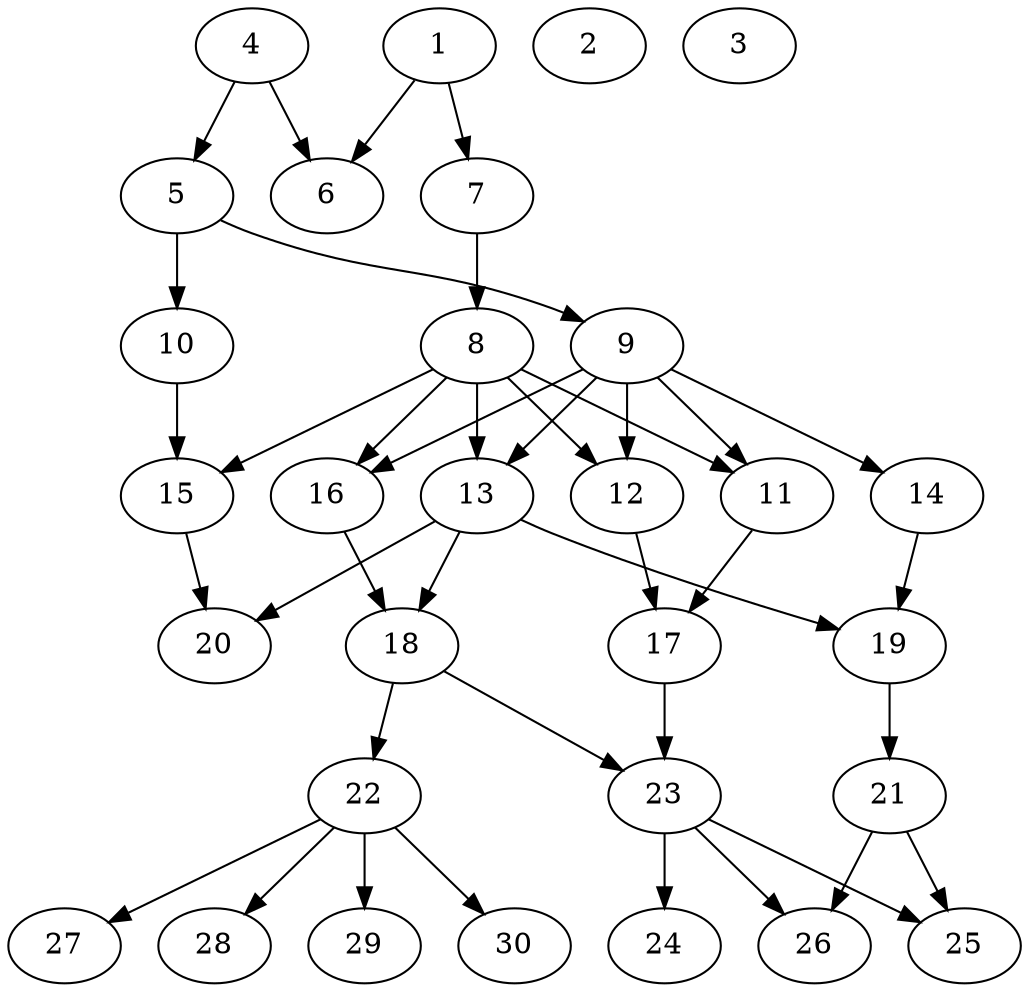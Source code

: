 // DAG (tier=2-normal, mode=data, n=30, ccr=0.415, fat=0.527, density=0.505, regular=0.527, jump=0.115, mindata=2097152, maxdata=16777216)
// DAG automatically generated by daggen at Sun Aug 24 16:33:34 2025
// /home/ermia/Project/Environments/daggen/bin/daggen --dot --ccr 0.415 --fat 0.527 --regular 0.527 --density 0.505 --jump 0.115 --mindata 2097152 --maxdata 16777216 -n 30 
digraph G {
  1 [size="1362340316990832128", alpha="0.17", expect_size="681170158495416064"]
  1 -> 6 [size ="1456984113020928"]
  1 -> 7 [size ="1456984113020928"]
  2 [size="190063026982755840", alpha="0.13", expect_size="95031513491377920"]
  3 [size="2375330127423513600", alpha="0.16", expect_size="1187665063711756800"]
  4 [size="6625685314847427", alpha="0.11", expect_size="3312842657423713"]
  4 -> 5 [size ="180759100915712"]
  4 -> 6 [size ="180759100915712"]
  5 [size="2091620389394376032256", alpha="0.01", expect_size="1045810194697188016128"]
  5 -> 9 [size ="1308414147821568"]
  5 -> 10 [size ="1308414147821568"]
  6 [size="866557751259250944", alpha="0.01", expect_size="433278875629625472"]
  7 [size="1761645522641857280", alpha="0.06", expect_size="880822761320928640"]
  7 -> 8 [size ="1417238577938432"]
  8 [size="1247558727089569024", alpha="0.08", expect_size="623779363544784512"]
  8 -> 11 [size ="1021861378916352"]
  8 -> 12 [size ="1021861378916352"]
  8 -> 13 [size ="1021861378916352"]
  8 -> 15 [size ="1021861378916352"]
  8 -> 16 [size ="1021861378916352"]
  9 [size="972116062361958219776", alpha="0.12", expect_size="486058031180979109888"]
  9 -> 11 [size ="785058583543808"]
  9 -> 12 [size ="785058583543808"]
  9 -> 13 [size ="785058583543808"]
  9 -> 14 [size ="785058583543808"]
  9 -> 16 [size ="785058583543808"]
  10 [size="1646786260946007552", alpha="0.09", expect_size="823393130473003776"]
  10 -> 15 [size ="1894237687775232"]
  11 [size="136373575274567136", alpha="0.05", expect_size="68186787637283568"]
  11 -> 17 [size ="91850903912448"]
  12 [size="4930450764683279360", alpha="0.14", expect_size="2465225382341639680"]
  12 -> 17 [size ="2173330761187328"]
  13 [size="20072712917249748", alpha="0.14", expect_size="10036356458624874"]
  13 -> 18 [size ="313984959905792"]
  13 -> 19 [size ="313984959905792"]
  13 -> 20 [size ="313984959905792"]
  14 [size="266025452939781088", alpha="0.05", expect_size="133012726469890544"]
  14 -> 19 [size ="688415150440448"]
  15 [size="23362117289792776", alpha="0.19", expect_size="11681058644896388"]
  15 -> 20 [size ="389259462705152"]
  16 [size="431119203336557504", alpha="0.16", expect_size="215559601668278752"]
  16 -> 18 [size ="267690555998208"]
  17 [size="1414882923145335040", alpha="0.08", expect_size="707441461572667520"]
  17 -> 23 [size ="718060684050432"]
  18 [size="3073463494891670016", alpha="0.18", expect_size="1536731747445835008"]
  18 -> 22 [size ="1527691555635200"]
  18 -> 23 [size ="1527691555635200"]
  19 [size="62513812491679672", alpha="0.01", expect_size="31256906245839836"]
  19 -> 21 [size ="87680155123712"]
  20 [size="5169311730759928832", alpha="0.03", expect_size="2584655865379964416"]
  21 [size="4598942128905650176000", alpha="0.10", expect_size="2299471064452825088000"]
  21 -> 25 [size ="2212391341260800"]
  21 -> 26 [size ="2212391341260800"]
  22 [size="1439404979223407616", alpha="0.17", expect_size="719702489611703808"]
  22 -> 27 [size ="759624156315648"]
  22 -> 28 [size ="759624156315648"]
  22 -> 29 [size ="759624156315648"]
  22 -> 30 [size ="759624156315648"]
  23 [size="791480467322239872", alpha="0.15", expect_size="395740233661119936"]
  23 -> 24 [size ="745481575596032"]
  23 -> 25 [size ="745481575596032"]
  23 -> 26 [size ="745481575596032"]
  24 [size="25226735423152796", alpha="0.05", expect_size="12613367711576398"]
  25 [size="90578171403340000", alpha="0.12", expect_size="45289085701670000"]
  26 [size="1031153222386454626304", alpha="0.13", expect_size="515576611193227313152"]
  27 [size="53721948034382512", alpha="0.11", expect_size="26860974017191256"]
  28 [size="1424089365975685660672", alpha="0.12", expect_size="712044682987842830336"]
  29 [size="3891344634043269120", alpha="0.10", expect_size="1945672317021634560"]
  30 [size="6171339571594691", alpha="0.13", expect_size="3085669785797345"]
}